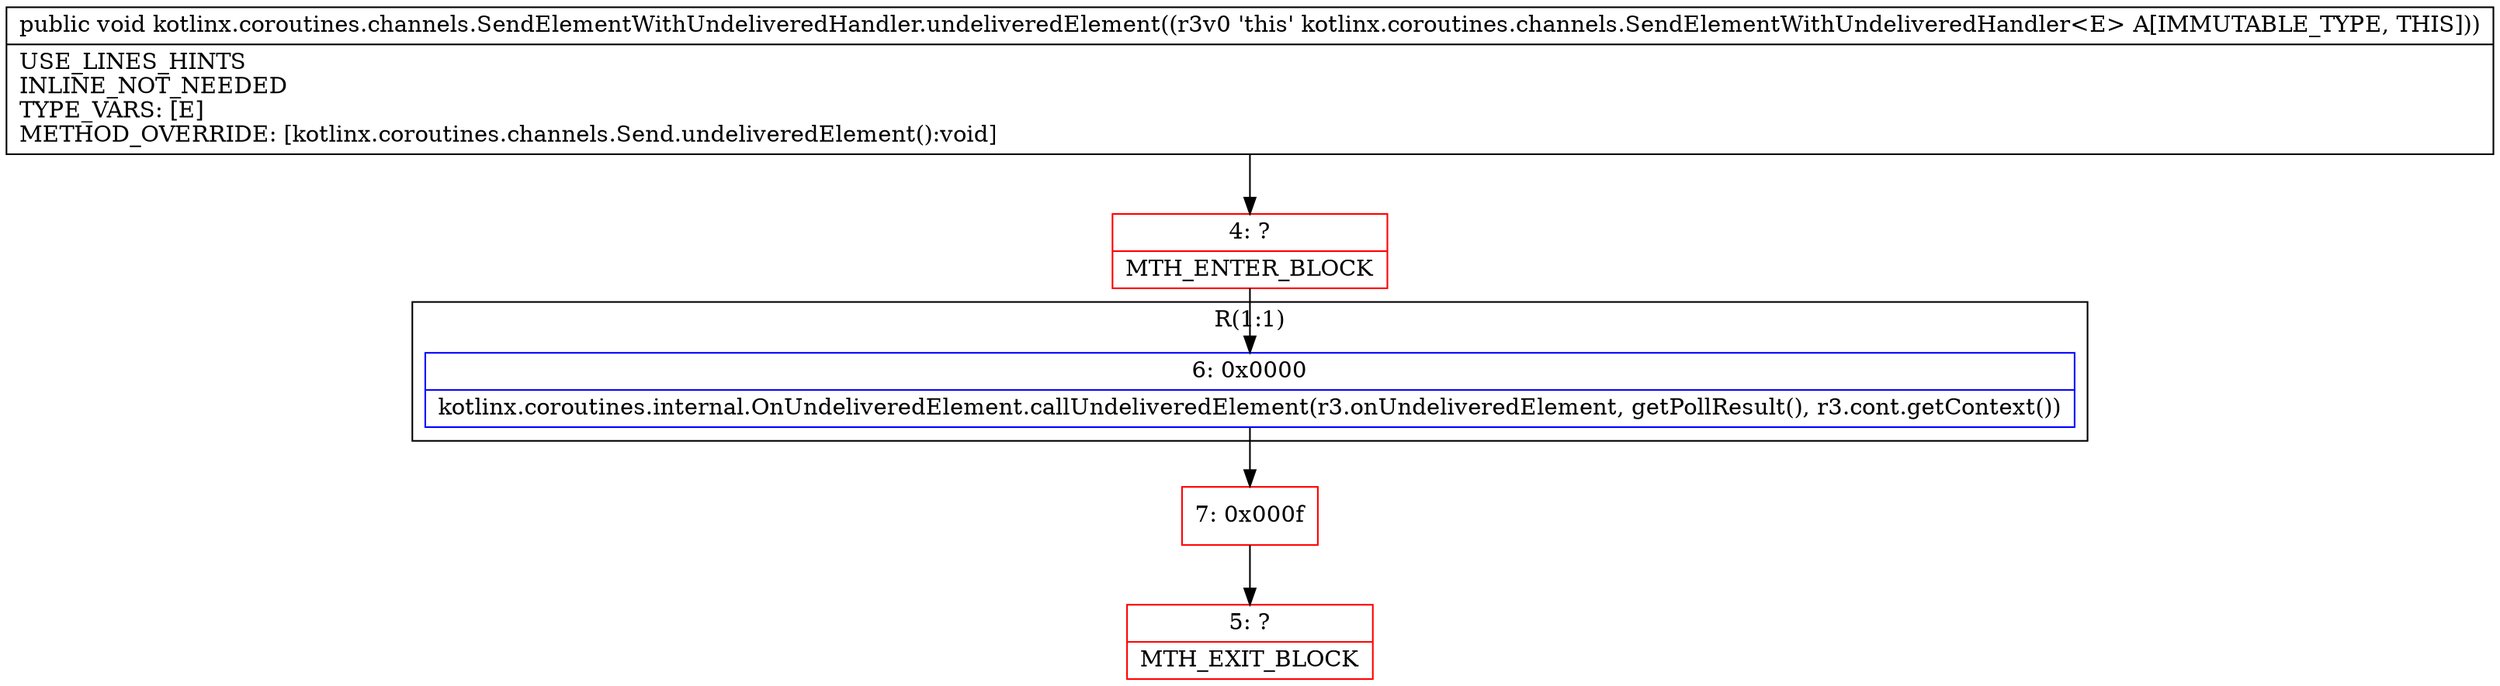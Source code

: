 digraph "CFG forkotlinx.coroutines.channels.SendElementWithUndeliveredHandler.undeliveredElement()V" {
subgraph cluster_Region_1986187074 {
label = "R(1:1)";
node [shape=record,color=blue];
Node_6 [shape=record,label="{6\:\ 0x0000|kotlinx.coroutines.internal.OnUndeliveredElement.callUndeliveredElement(r3.onUndeliveredElement, getPollResult(), r3.cont.getContext())\l}"];
}
Node_4 [shape=record,color=red,label="{4\:\ ?|MTH_ENTER_BLOCK\l}"];
Node_7 [shape=record,color=red,label="{7\:\ 0x000f}"];
Node_5 [shape=record,color=red,label="{5\:\ ?|MTH_EXIT_BLOCK\l}"];
MethodNode[shape=record,label="{public void kotlinx.coroutines.channels.SendElementWithUndeliveredHandler.undeliveredElement((r3v0 'this' kotlinx.coroutines.channels.SendElementWithUndeliveredHandler\<E\> A[IMMUTABLE_TYPE, THIS]))  | USE_LINES_HINTS\lINLINE_NOT_NEEDED\lTYPE_VARS: [E]\lMETHOD_OVERRIDE: [kotlinx.coroutines.channels.Send.undeliveredElement():void]\l}"];
MethodNode -> Node_4;Node_6 -> Node_7;
Node_4 -> Node_6;
Node_7 -> Node_5;
}

